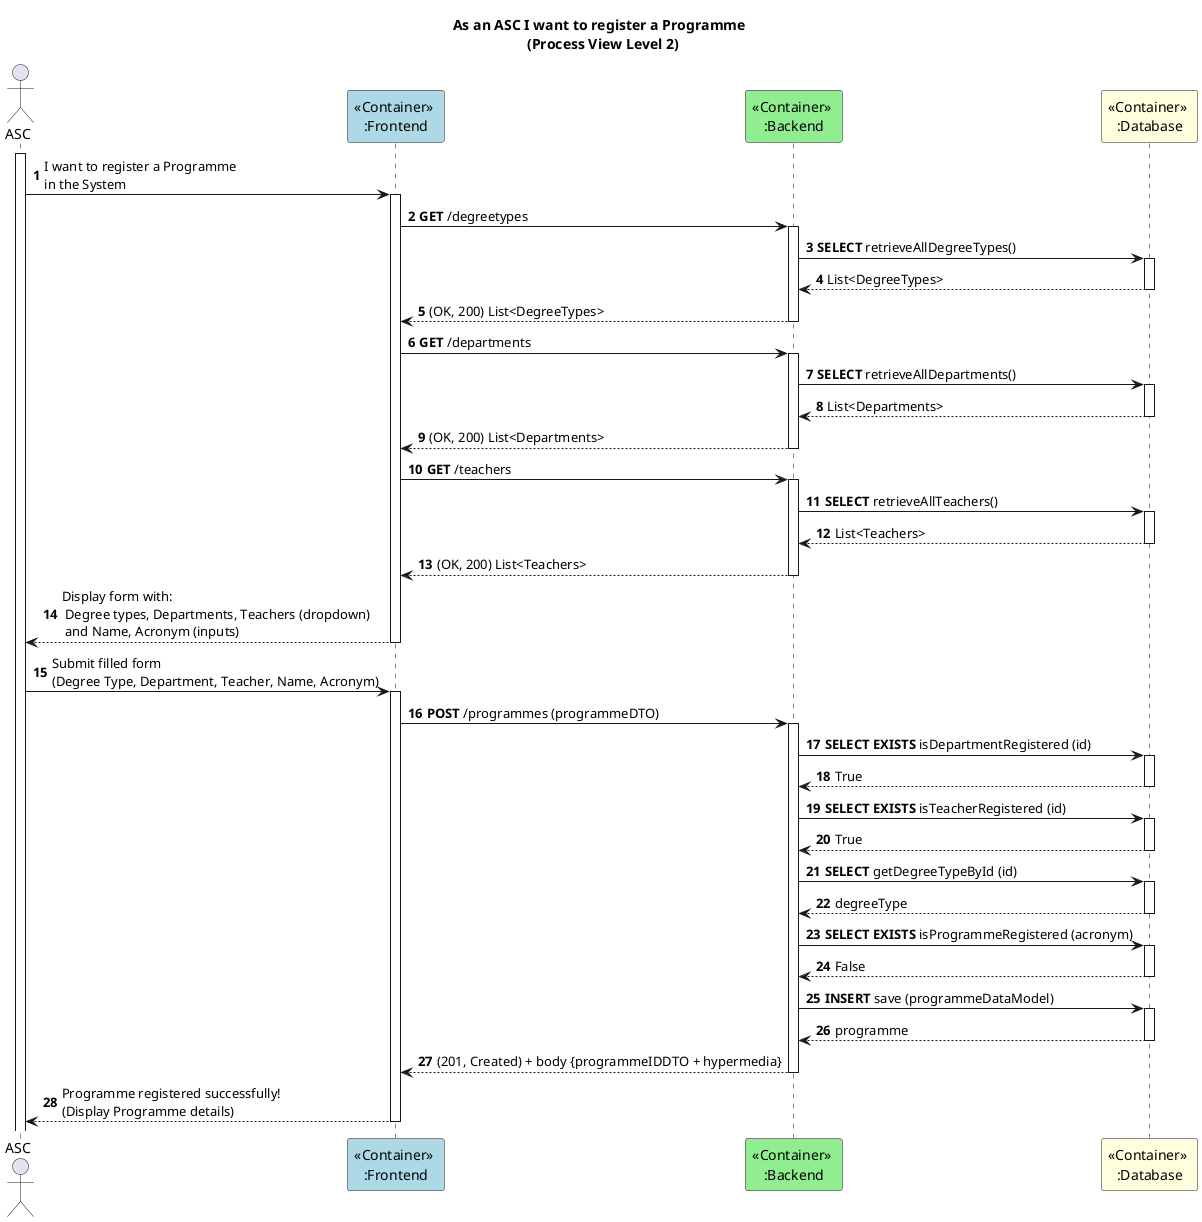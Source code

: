 @startuml

autonumber

title As an ASC I want to register a Programme \n (Process View Level 2)

actor ASC as Admin
participant "<<Container>> \n:Frontend" as FE #lightblue
participant "<<Container>> \n:Backend" as BE #lightgreen
participant "<<Container>> \n:Database" as BD #lightyellow

activate Admin
Admin -> FE ++: I want to register a Programme \nin the System
FE -> BE ++: **GET** /degreetypes
BE -> BD ++: **SELECT** retrieveAllDegreeTypes()
BD --> BE --: List<DegreeTypes>
BE --> FE --: (OK, 200) List<DegreeTypes>

FE -> BE ++: **GET** /departments
BE -> BD ++: **SELECT** retrieveAllDepartments()
BD --> BE --: List<Departments>
BE --> FE --: (OK, 200) List<Departments>


FE -> BE ++: **GET** /teachers
BE -> BD ++: **SELECT** retrieveAllTeachers()
BD --> BE --: List<Teachers>
BE --> FE --: (OK, 200) List<Teachers>
FE --> Admin --: Display form with: \n Degree types, Departments, Teachers (dropdown) \n and Name, Acronym (inputs)

Admin -> FE ++: Submit filled form \n(Degree Type, Department, Teacher, Name, Acronym)
FE -> BE ++: **POST** /programmes (programmeDTO)
BE -> BD ++: **SELECT EXISTS** isDepartmentRegistered (id)
BD --> BE --: True
BE -> BD ++: **SELECT EXISTS** isTeacherRegistered (id)
BD --> BE --: True
BE -> BD ++: **SELECT** getDegreeTypeById (id)
BD --> BE --: degreeType
BE -> BD ++: **SELECT EXISTS** isProgrammeRegistered (acronym)
BD --> BE --: False
BE -> BD ++: **INSERT** save (programmeDataModel)
BD --> BE --: programme
BE --> FE --: (201, Created) + body {programmeIDDTO + hypermedia}
FE --> Admin --: Programme registered successfully! \n(Display Programme details)

@enduml